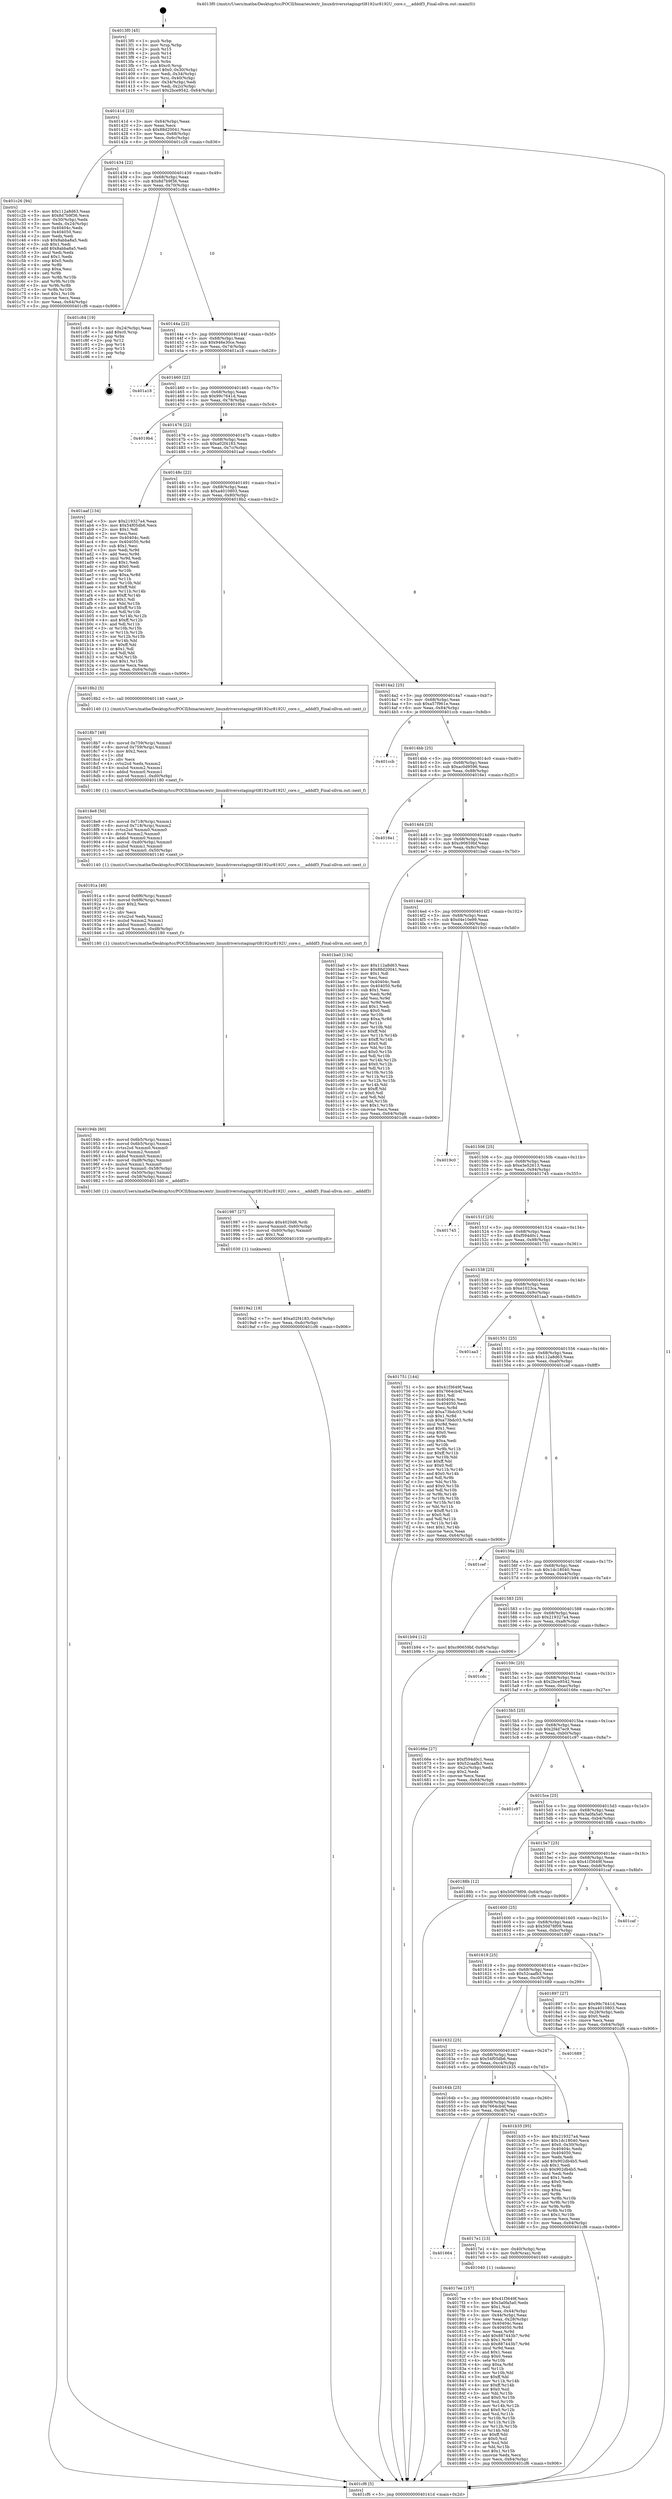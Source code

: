 digraph "0x4013f0" {
  label = "0x4013f0 (/mnt/c/Users/mathe/Desktop/tcc/POCII/binaries/extr_linuxdriversstagingrtl8192ur8192U_core.c___adddf3_Final-ollvm.out::main(0))"
  labelloc = "t"
  node[shape=record]

  Entry [label="",width=0.3,height=0.3,shape=circle,fillcolor=black,style=filled]
  "0x40141d" [label="{
     0x40141d [23]\l
     | [instrs]\l
     &nbsp;&nbsp;0x40141d \<+3\>: mov -0x64(%rbp),%eax\l
     &nbsp;&nbsp;0x401420 \<+2\>: mov %eax,%ecx\l
     &nbsp;&nbsp;0x401422 \<+6\>: sub $0x88d20041,%ecx\l
     &nbsp;&nbsp;0x401428 \<+3\>: mov %eax,-0x68(%rbp)\l
     &nbsp;&nbsp;0x40142b \<+3\>: mov %ecx,-0x6c(%rbp)\l
     &nbsp;&nbsp;0x40142e \<+6\>: je 0000000000401c26 \<main+0x836\>\l
  }"]
  "0x401c26" [label="{
     0x401c26 [94]\l
     | [instrs]\l
     &nbsp;&nbsp;0x401c26 \<+5\>: mov $0x112a8d63,%eax\l
     &nbsp;&nbsp;0x401c2b \<+5\>: mov $0x8d7b9f36,%ecx\l
     &nbsp;&nbsp;0x401c30 \<+3\>: mov -0x30(%rbp),%edx\l
     &nbsp;&nbsp;0x401c33 \<+3\>: mov %edx,-0x24(%rbp)\l
     &nbsp;&nbsp;0x401c36 \<+7\>: mov 0x40404c,%edx\l
     &nbsp;&nbsp;0x401c3d \<+7\>: mov 0x404050,%esi\l
     &nbsp;&nbsp;0x401c44 \<+2\>: mov %edx,%edi\l
     &nbsp;&nbsp;0x401c46 \<+6\>: sub $0x8abba8a5,%edi\l
     &nbsp;&nbsp;0x401c4c \<+3\>: sub $0x1,%edi\l
     &nbsp;&nbsp;0x401c4f \<+6\>: add $0x8abba8a5,%edi\l
     &nbsp;&nbsp;0x401c55 \<+3\>: imul %edi,%edx\l
     &nbsp;&nbsp;0x401c58 \<+3\>: and $0x1,%edx\l
     &nbsp;&nbsp;0x401c5b \<+3\>: cmp $0x0,%edx\l
     &nbsp;&nbsp;0x401c5e \<+4\>: sete %r8b\l
     &nbsp;&nbsp;0x401c62 \<+3\>: cmp $0xa,%esi\l
     &nbsp;&nbsp;0x401c65 \<+4\>: setl %r9b\l
     &nbsp;&nbsp;0x401c69 \<+3\>: mov %r8b,%r10b\l
     &nbsp;&nbsp;0x401c6c \<+3\>: and %r9b,%r10b\l
     &nbsp;&nbsp;0x401c6f \<+3\>: xor %r9b,%r8b\l
     &nbsp;&nbsp;0x401c72 \<+3\>: or %r8b,%r10b\l
     &nbsp;&nbsp;0x401c75 \<+4\>: test $0x1,%r10b\l
     &nbsp;&nbsp;0x401c79 \<+3\>: cmovne %ecx,%eax\l
     &nbsp;&nbsp;0x401c7c \<+3\>: mov %eax,-0x64(%rbp)\l
     &nbsp;&nbsp;0x401c7f \<+5\>: jmp 0000000000401cf6 \<main+0x906\>\l
  }"]
  "0x401434" [label="{
     0x401434 [22]\l
     | [instrs]\l
     &nbsp;&nbsp;0x401434 \<+5\>: jmp 0000000000401439 \<main+0x49\>\l
     &nbsp;&nbsp;0x401439 \<+3\>: mov -0x68(%rbp),%eax\l
     &nbsp;&nbsp;0x40143c \<+5\>: sub $0x8d7b9f36,%eax\l
     &nbsp;&nbsp;0x401441 \<+3\>: mov %eax,-0x70(%rbp)\l
     &nbsp;&nbsp;0x401444 \<+6\>: je 0000000000401c84 \<main+0x894\>\l
  }"]
  Exit [label="",width=0.3,height=0.3,shape=circle,fillcolor=black,style=filled,peripheries=2]
  "0x401c84" [label="{
     0x401c84 [19]\l
     | [instrs]\l
     &nbsp;&nbsp;0x401c84 \<+3\>: mov -0x24(%rbp),%eax\l
     &nbsp;&nbsp;0x401c87 \<+7\>: add $0xc0,%rsp\l
     &nbsp;&nbsp;0x401c8e \<+1\>: pop %rbx\l
     &nbsp;&nbsp;0x401c8f \<+2\>: pop %r12\l
     &nbsp;&nbsp;0x401c91 \<+2\>: pop %r14\l
     &nbsp;&nbsp;0x401c93 \<+2\>: pop %r15\l
     &nbsp;&nbsp;0x401c95 \<+1\>: pop %rbp\l
     &nbsp;&nbsp;0x401c96 \<+1\>: ret\l
  }"]
  "0x40144a" [label="{
     0x40144a [22]\l
     | [instrs]\l
     &nbsp;&nbsp;0x40144a \<+5\>: jmp 000000000040144f \<main+0x5f\>\l
     &nbsp;&nbsp;0x40144f \<+3\>: mov -0x68(%rbp),%eax\l
     &nbsp;&nbsp;0x401452 \<+5\>: sub $0x946e30ce,%eax\l
     &nbsp;&nbsp;0x401457 \<+3\>: mov %eax,-0x74(%rbp)\l
     &nbsp;&nbsp;0x40145a \<+6\>: je 0000000000401a18 \<main+0x628\>\l
  }"]
  "0x4019a2" [label="{
     0x4019a2 [18]\l
     | [instrs]\l
     &nbsp;&nbsp;0x4019a2 \<+7\>: movl $0xa02f4183,-0x64(%rbp)\l
     &nbsp;&nbsp;0x4019a9 \<+6\>: mov %eax,-0xdc(%rbp)\l
     &nbsp;&nbsp;0x4019af \<+5\>: jmp 0000000000401cf6 \<main+0x906\>\l
  }"]
  "0x401a18" [label="{
     0x401a18\l
  }", style=dashed]
  "0x401460" [label="{
     0x401460 [22]\l
     | [instrs]\l
     &nbsp;&nbsp;0x401460 \<+5\>: jmp 0000000000401465 \<main+0x75\>\l
     &nbsp;&nbsp;0x401465 \<+3\>: mov -0x68(%rbp),%eax\l
     &nbsp;&nbsp;0x401468 \<+5\>: sub $0x99c7641d,%eax\l
     &nbsp;&nbsp;0x40146d \<+3\>: mov %eax,-0x78(%rbp)\l
     &nbsp;&nbsp;0x401470 \<+6\>: je 00000000004019b4 \<main+0x5c4\>\l
  }"]
  "0x401987" [label="{
     0x401987 [27]\l
     | [instrs]\l
     &nbsp;&nbsp;0x401987 \<+10\>: movabs $0x4020d6,%rdi\l
     &nbsp;&nbsp;0x401991 \<+5\>: movsd %xmm0,-0x60(%rbp)\l
     &nbsp;&nbsp;0x401996 \<+5\>: movsd -0x60(%rbp),%xmm0\l
     &nbsp;&nbsp;0x40199b \<+2\>: mov $0x1,%al\l
     &nbsp;&nbsp;0x40199d \<+5\>: call 0000000000401030 \<printf@plt\>\l
     | [calls]\l
     &nbsp;&nbsp;0x401030 \{1\} (unknown)\l
  }"]
  "0x4019b4" [label="{
     0x4019b4\l
  }", style=dashed]
  "0x401476" [label="{
     0x401476 [22]\l
     | [instrs]\l
     &nbsp;&nbsp;0x401476 \<+5\>: jmp 000000000040147b \<main+0x8b\>\l
     &nbsp;&nbsp;0x40147b \<+3\>: mov -0x68(%rbp),%eax\l
     &nbsp;&nbsp;0x40147e \<+5\>: sub $0xa02f4183,%eax\l
     &nbsp;&nbsp;0x401483 \<+3\>: mov %eax,-0x7c(%rbp)\l
     &nbsp;&nbsp;0x401486 \<+6\>: je 0000000000401aaf \<main+0x6bf\>\l
  }"]
  "0x40194b" [label="{
     0x40194b [60]\l
     | [instrs]\l
     &nbsp;&nbsp;0x40194b \<+8\>: movsd 0x6b5(%rip),%xmm1\l
     &nbsp;&nbsp;0x401953 \<+8\>: movsd 0x6b5(%rip),%xmm2\l
     &nbsp;&nbsp;0x40195b \<+4\>: cvtss2sd %xmm0,%xmm0\l
     &nbsp;&nbsp;0x40195f \<+4\>: divsd %xmm2,%xmm0\l
     &nbsp;&nbsp;0x401963 \<+4\>: addsd %xmm0,%xmm1\l
     &nbsp;&nbsp;0x401967 \<+8\>: movsd -0xd8(%rbp),%xmm0\l
     &nbsp;&nbsp;0x40196f \<+4\>: mulsd %xmm1,%xmm0\l
     &nbsp;&nbsp;0x401973 \<+5\>: movsd %xmm0,-0x58(%rbp)\l
     &nbsp;&nbsp;0x401978 \<+5\>: movsd -0x50(%rbp),%xmm0\l
     &nbsp;&nbsp;0x40197d \<+5\>: movsd -0x58(%rbp),%xmm1\l
     &nbsp;&nbsp;0x401982 \<+5\>: call 00000000004013d0 \<__adddf3\>\l
     | [calls]\l
     &nbsp;&nbsp;0x4013d0 \{1\} (/mnt/c/Users/mathe/Desktop/tcc/POCII/binaries/extr_linuxdriversstagingrtl8192ur8192U_core.c___adddf3_Final-ollvm.out::__adddf3)\l
  }"]
  "0x401aaf" [label="{
     0x401aaf [134]\l
     | [instrs]\l
     &nbsp;&nbsp;0x401aaf \<+5\>: mov $0x219327a4,%eax\l
     &nbsp;&nbsp;0x401ab4 \<+5\>: mov $0x54f05db6,%ecx\l
     &nbsp;&nbsp;0x401ab9 \<+2\>: mov $0x1,%dl\l
     &nbsp;&nbsp;0x401abb \<+2\>: xor %esi,%esi\l
     &nbsp;&nbsp;0x401abd \<+7\>: mov 0x40404c,%edi\l
     &nbsp;&nbsp;0x401ac4 \<+8\>: mov 0x404050,%r8d\l
     &nbsp;&nbsp;0x401acc \<+3\>: sub $0x1,%esi\l
     &nbsp;&nbsp;0x401acf \<+3\>: mov %edi,%r9d\l
     &nbsp;&nbsp;0x401ad2 \<+3\>: add %esi,%r9d\l
     &nbsp;&nbsp;0x401ad5 \<+4\>: imul %r9d,%edi\l
     &nbsp;&nbsp;0x401ad9 \<+3\>: and $0x1,%edi\l
     &nbsp;&nbsp;0x401adc \<+3\>: cmp $0x0,%edi\l
     &nbsp;&nbsp;0x401adf \<+4\>: sete %r10b\l
     &nbsp;&nbsp;0x401ae3 \<+4\>: cmp $0xa,%r8d\l
     &nbsp;&nbsp;0x401ae7 \<+4\>: setl %r11b\l
     &nbsp;&nbsp;0x401aeb \<+3\>: mov %r10b,%bl\l
     &nbsp;&nbsp;0x401aee \<+3\>: xor $0xff,%bl\l
     &nbsp;&nbsp;0x401af1 \<+3\>: mov %r11b,%r14b\l
     &nbsp;&nbsp;0x401af4 \<+4\>: xor $0xff,%r14b\l
     &nbsp;&nbsp;0x401af8 \<+3\>: xor $0x1,%dl\l
     &nbsp;&nbsp;0x401afb \<+3\>: mov %bl,%r15b\l
     &nbsp;&nbsp;0x401afe \<+4\>: and $0xff,%r15b\l
     &nbsp;&nbsp;0x401b02 \<+3\>: and %dl,%r10b\l
     &nbsp;&nbsp;0x401b05 \<+3\>: mov %r14b,%r12b\l
     &nbsp;&nbsp;0x401b08 \<+4\>: and $0xff,%r12b\l
     &nbsp;&nbsp;0x401b0c \<+3\>: and %dl,%r11b\l
     &nbsp;&nbsp;0x401b0f \<+3\>: or %r10b,%r15b\l
     &nbsp;&nbsp;0x401b12 \<+3\>: or %r11b,%r12b\l
     &nbsp;&nbsp;0x401b15 \<+3\>: xor %r12b,%r15b\l
     &nbsp;&nbsp;0x401b18 \<+3\>: or %r14b,%bl\l
     &nbsp;&nbsp;0x401b1b \<+3\>: xor $0xff,%bl\l
     &nbsp;&nbsp;0x401b1e \<+3\>: or $0x1,%dl\l
     &nbsp;&nbsp;0x401b21 \<+2\>: and %dl,%bl\l
     &nbsp;&nbsp;0x401b23 \<+3\>: or %bl,%r15b\l
     &nbsp;&nbsp;0x401b26 \<+4\>: test $0x1,%r15b\l
     &nbsp;&nbsp;0x401b2a \<+3\>: cmovne %ecx,%eax\l
     &nbsp;&nbsp;0x401b2d \<+3\>: mov %eax,-0x64(%rbp)\l
     &nbsp;&nbsp;0x401b30 \<+5\>: jmp 0000000000401cf6 \<main+0x906\>\l
  }"]
  "0x40148c" [label="{
     0x40148c [22]\l
     | [instrs]\l
     &nbsp;&nbsp;0x40148c \<+5\>: jmp 0000000000401491 \<main+0xa1\>\l
     &nbsp;&nbsp;0x401491 \<+3\>: mov -0x68(%rbp),%eax\l
     &nbsp;&nbsp;0x401494 \<+5\>: sub $0xa4010803,%eax\l
     &nbsp;&nbsp;0x401499 \<+3\>: mov %eax,-0x80(%rbp)\l
     &nbsp;&nbsp;0x40149c \<+6\>: je 00000000004018b2 \<main+0x4c2\>\l
  }"]
  "0x40191a" [label="{
     0x40191a [49]\l
     | [instrs]\l
     &nbsp;&nbsp;0x40191a \<+8\>: movsd 0x6f6(%rip),%xmm0\l
     &nbsp;&nbsp;0x401922 \<+8\>: movsd 0x6f6(%rip),%xmm1\l
     &nbsp;&nbsp;0x40192a \<+5\>: mov $0x2,%ecx\l
     &nbsp;&nbsp;0x40192f \<+1\>: cltd\l
     &nbsp;&nbsp;0x401930 \<+2\>: idiv %ecx\l
     &nbsp;&nbsp;0x401932 \<+4\>: cvtsi2sd %edx,%xmm2\l
     &nbsp;&nbsp;0x401936 \<+4\>: mulsd %xmm2,%xmm1\l
     &nbsp;&nbsp;0x40193a \<+4\>: addsd %xmm0,%xmm1\l
     &nbsp;&nbsp;0x40193e \<+8\>: movsd %xmm1,-0xd8(%rbp)\l
     &nbsp;&nbsp;0x401946 \<+5\>: call 0000000000401180 \<next_f\>\l
     | [calls]\l
     &nbsp;&nbsp;0x401180 \{1\} (/mnt/c/Users/mathe/Desktop/tcc/POCII/binaries/extr_linuxdriversstagingrtl8192ur8192U_core.c___adddf3_Final-ollvm.out::next_f)\l
  }"]
  "0x4018b2" [label="{
     0x4018b2 [5]\l
     | [instrs]\l
     &nbsp;&nbsp;0x4018b2 \<+5\>: call 0000000000401140 \<next_i\>\l
     | [calls]\l
     &nbsp;&nbsp;0x401140 \{1\} (/mnt/c/Users/mathe/Desktop/tcc/POCII/binaries/extr_linuxdriversstagingrtl8192ur8192U_core.c___adddf3_Final-ollvm.out::next_i)\l
  }"]
  "0x4014a2" [label="{
     0x4014a2 [25]\l
     | [instrs]\l
     &nbsp;&nbsp;0x4014a2 \<+5\>: jmp 00000000004014a7 \<main+0xb7\>\l
     &nbsp;&nbsp;0x4014a7 \<+3\>: mov -0x68(%rbp),%eax\l
     &nbsp;&nbsp;0x4014aa \<+5\>: sub $0xa57f961e,%eax\l
     &nbsp;&nbsp;0x4014af \<+6\>: mov %eax,-0x84(%rbp)\l
     &nbsp;&nbsp;0x4014b5 \<+6\>: je 0000000000401ccb \<main+0x8db\>\l
  }"]
  "0x4018e8" [label="{
     0x4018e8 [50]\l
     | [instrs]\l
     &nbsp;&nbsp;0x4018e8 \<+8\>: movsd 0x718(%rip),%xmm1\l
     &nbsp;&nbsp;0x4018f0 \<+8\>: movsd 0x718(%rip),%xmm2\l
     &nbsp;&nbsp;0x4018f8 \<+4\>: cvtss2sd %xmm0,%xmm0\l
     &nbsp;&nbsp;0x4018fc \<+4\>: divsd %xmm2,%xmm0\l
     &nbsp;&nbsp;0x401900 \<+4\>: addsd %xmm0,%xmm1\l
     &nbsp;&nbsp;0x401904 \<+8\>: movsd -0xd0(%rbp),%xmm0\l
     &nbsp;&nbsp;0x40190c \<+4\>: mulsd %xmm1,%xmm0\l
     &nbsp;&nbsp;0x401910 \<+5\>: movsd %xmm0,-0x50(%rbp)\l
     &nbsp;&nbsp;0x401915 \<+5\>: call 0000000000401140 \<next_i\>\l
     | [calls]\l
     &nbsp;&nbsp;0x401140 \{1\} (/mnt/c/Users/mathe/Desktop/tcc/POCII/binaries/extr_linuxdriversstagingrtl8192ur8192U_core.c___adddf3_Final-ollvm.out::next_i)\l
  }"]
  "0x401ccb" [label="{
     0x401ccb\l
  }", style=dashed]
  "0x4014bb" [label="{
     0x4014bb [25]\l
     | [instrs]\l
     &nbsp;&nbsp;0x4014bb \<+5\>: jmp 00000000004014c0 \<main+0xd0\>\l
     &nbsp;&nbsp;0x4014c0 \<+3\>: mov -0x68(%rbp),%eax\l
     &nbsp;&nbsp;0x4014c3 \<+5\>: sub $0xac0d9596,%eax\l
     &nbsp;&nbsp;0x4014c8 \<+6\>: mov %eax,-0x88(%rbp)\l
     &nbsp;&nbsp;0x4014ce \<+6\>: je 00000000004016e1 \<main+0x2f1\>\l
  }"]
  "0x4018b7" [label="{
     0x4018b7 [49]\l
     | [instrs]\l
     &nbsp;&nbsp;0x4018b7 \<+8\>: movsd 0x759(%rip),%xmm0\l
     &nbsp;&nbsp;0x4018bf \<+8\>: movsd 0x759(%rip),%xmm1\l
     &nbsp;&nbsp;0x4018c7 \<+5\>: mov $0x2,%ecx\l
     &nbsp;&nbsp;0x4018cc \<+1\>: cltd\l
     &nbsp;&nbsp;0x4018cd \<+2\>: idiv %ecx\l
     &nbsp;&nbsp;0x4018cf \<+4\>: cvtsi2sd %edx,%xmm2\l
     &nbsp;&nbsp;0x4018d3 \<+4\>: mulsd %xmm2,%xmm1\l
     &nbsp;&nbsp;0x4018d7 \<+4\>: addsd %xmm0,%xmm1\l
     &nbsp;&nbsp;0x4018db \<+8\>: movsd %xmm1,-0xd0(%rbp)\l
     &nbsp;&nbsp;0x4018e3 \<+5\>: call 0000000000401180 \<next_f\>\l
     | [calls]\l
     &nbsp;&nbsp;0x401180 \{1\} (/mnt/c/Users/mathe/Desktop/tcc/POCII/binaries/extr_linuxdriversstagingrtl8192ur8192U_core.c___adddf3_Final-ollvm.out::next_f)\l
  }"]
  "0x4016e1" [label="{
     0x4016e1\l
  }", style=dashed]
  "0x4014d4" [label="{
     0x4014d4 [25]\l
     | [instrs]\l
     &nbsp;&nbsp;0x4014d4 \<+5\>: jmp 00000000004014d9 \<main+0xe9\>\l
     &nbsp;&nbsp;0x4014d9 \<+3\>: mov -0x68(%rbp),%eax\l
     &nbsp;&nbsp;0x4014dc \<+5\>: sub $0xc90659bf,%eax\l
     &nbsp;&nbsp;0x4014e1 \<+6\>: mov %eax,-0x8c(%rbp)\l
     &nbsp;&nbsp;0x4014e7 \<+6\>: je 0000000000401ba0 \<main+0x7b0\>\l
  }"]
  "0x4017ee" [label="{
     0x4017ee [157]\l
     | [instrs]\l
     &nbsp;&nbsp;0x4017ee \<+5\>: mov $0x41f3649f,%ecx\l
     &nbsp;&nbsp;0x4017f3 \<+5\>: mov $0x3a0fa5a0,%edx\l
     &nbsp;&nbsp;0x4017f8 \<+3\>: mov $0x1,%sil\l
     &nbsp;&nbsp;0x4017fb \<+3\>: mov %eax,-0x44(%rbp)\l
     &nbsp;&nbsp;0x4017fe \<+3\>: mov -0x44(%rbp),%eax\l
     &nbsp;&nbsp;0x401801 \<+3\>: mov %eax,-0x28(%rbp)\l
     &nbsp;&nbsp;0x401804 \<+7\>: mov 0x40404c,%eax\l
     &nbsp;&nbsp;0x40180b \<+8\>: mov 0x404050,%r8d\l
     &nbsp;&nbsp;0x401813 \<+3\>: mov %eax,%r9d\l
     &nbsp;&nbsp;0x401816 \<+7\>: add $0x887443b7,%r9d\l
     &nbsp;&nbsp;0x40181d \<+4\>: sub $0x1,%r9d\l
     &nbsp;&nbsp;0x401821 \<+7\>: sub $0x887443b7,%r9d\l
     &nbsp;&nbsp;0x401828 \<+4\>: imul %r9d,%eax\l
     &nbsp;&nbsp;0x40182c \<+3\>: and $0x1,%eax\l
     &nbsp;&nbsp;0x40182f \<+3\>: cmp $0x0,%eax\l
     &nbsp;&nbsp;0x401832 \<+4\>: sete %r10b\l
     &nbsp;&nbsp;0x401836 \<+4\>: cmp $0xa,%r8d\l
     &nbsp;&nbsp;0x40183a \<+4\>: setl %r11b\l
     &nbsp;&nbsp;0x40183e \<+3\>: mov %r10b,%bl\l
     &nbsp;&nbsp;0x401841 \<+3\>: xor $0xff,%bl\l
     &nbsp;&nbsp;0x401844 \<+3\>: mov %r11b,%r14b\l
     &nbsp;&nbsp;0x401847 \<+4\>: xor $0xff,%r14b\l
     &nbsp;&nbsp;0x40184b \<+4\>: xor $0x0,%sil\l
     &nbsp;&nbsp;0x40184f \<+3\>: mov %bl,%r15b\l
     &nbsp;&nbsp;0x401852 \<+4\>: and $0x0,%r15b\l
     &nbsp;&nbsp;0x401856 \<+3\>: and %sil,%r10b\l
     &nbsp;&nbsp;0x401859 \<+3\>: mov %r14b,%r12b\l
     &nbsp;&nbsp;0x40185c \<+4\>: and $0x0,%r12b\l
     &nbsp;&nbsp;0x401860 \<+3\>: and %sil,%r11b\l
     &nbsp;&nbsp;0x401863 \<+3\>: or %r10b,%r15b\l
     &nbsp;&nbsp;0x401866 \<+3\>: or %r11b,%r12b\l
     &nbsp;&nbsp;0x401869 \<+3\>: xor %r12b,%r15b\l
     &nbsp;&nbsp;0x40186c \<+3\>: or %r14b,%bl\l
     &nbsp;&nbsp;0x40186f \<+3\>: xor $0xff,%bl\l
     &nbsp;&nbsp;0x401872 \<+4\>: or $0x0,%sil\l
     &nbsp;&nbsp;0x401876 \<+3\>: and %sil,%bl\l
     &nbsp;&nbsp;0x401879 \<+3\>: or %bl,%r15b\l
     &nbsp;&nbsp;0x40187c \<+4\>: test $0x1,%r15b\l
     &nbsp;&nbsp;0x401880 \<+3\>: cmovne %edx,%ecx\l
     &nbsp;&nbsp;0x401883 \<+3\>: mov %ecx,-0x64(%rbp)\l
     &nbsp;&nbsp;0x401886 \<+5\>: jmp 0000000000401cf6 \<main+0x906\>\l
  }"]
  "0x401ba0" [label="{
     0x401ba0 [134]\l
     | [instrs]\l
     &nbsp;&nbsp;0x401ba0 \<+5\>: mov $0x112a8d63,%eax\l
     &nbsp;&nbsp;0x401ba5 \<+5\>: mov $0x88d20041,%ecx\l
     &nbsp;&nbsp;0x401baa \<+2\>: mov $0x1,%dl\l
     &nbsp;&nbsp;0x401bac \<+2\>: xor %esi,%esi\l
     &nbsp;&nbsp;0x401bae \<+7\>: mov 0x40404c,%edi\l
     &nbsp;&nbsp;0x401bb5 \<+8\>: mov 0x404050,%r8d\l
     &nbsp;&nbsp;0x401bbd \<+3\>: sub $0x1,%esi\l
     &nbsp;&nbsp;0x401bc0 \<+3\>: mov %edi,%r9d\l
     &nbsp;&nbsp;0x401bc3 \<+3\>: add %esi,%r9d\l
     &nbsp;&nbsp;0x401bc6 \<+4\>: imul %r9d,%edi\l
     &nbsp;&nbsp;0x401bca \<+3\>: and $0x1,%edi\l
     &nbsp;&nbsp;0x401bcd \<+3\>: cmp $0x0,%edi\l
     &nbsp;&nbsp;0x401bd0 \<+4\>: sete %r10b\l
     &nbsp;&nbsp;0x401bd4 \<+4\>: cmp $0xa,%r8d\l
     &nbsp;&nbsp;0x401bd8 \<+4\>: setl %r11b\l
     &nbsp;&nbsp;0x401bdc \<+3\>: mov %r10b,%bl\l
     &nbsp;&nbsp;0x401bdf \<+3\>: xor $0xff,%bl\l
     &nbsp;&nbsp;0x401be2 \<+3\>: mov %r11b,%r14b\l
     &nbsp;&nbsp;0x401be5 \<+4\>: xor $0xff,%r14b\l
     &nbsp;&nbsp;0x401be9 \<+3\>: xor $0x0,%dl\l
     &nbsp;&nbsp;0x401bec \<+3\>: mov %bl,%r15b\l
     &nbsp;&nbsp;0x401bef \<+4\>: and $0x0,%r15b\l
     &nbsp;&nbsp;0x401bf3 \<+3\>: and %dl,%r10b\l
     &nbsp;&nbsp;0x401bf6 \<+3\>: mov %r14b,%r12b\l
     &nbsp;&nbsp;0x401bf9 \<+4\>: and $0x0,%r12b\l
     &nbsp;&nbsp;0x401bfd \<+3\>: and %dl,%r11b\l
     &nbsp;&nbsp;0x401c00 \<+3\>: or %r10b,%r15b\l
     &nbsp;&nbsp;0x401c03 \<+3\>: or %r11b,%r12b\l
     &nbsp;&nbsp;0x401c06 \<+3\>: xor %r12b,%r15b\l
     &nbsp;&nbsp;0x401c09 \<+3\>: or %r14b,%bl\l
     &nbsp;&nbsp;0x401c0c \<+3\>: xor $0xff,%bl\l
     &nbsp;&nbsp;0x401c0f \<+3\>: or $0x0,%dl\l
     &nbsp;&nbsp;0x401c12 \<+2\>: and %dl,%bl\l
     &nbsp;&nbsp;0x401c14 \<+3\>: or %bl,%r15b\l
     &nbsp;&nbsp;0x401c17 \<+4\>: test $0x1,%r15b\l
     &nbsp;&nbsp;0x401c1b \<+3\>: cmovne %ecx,%eax\l
     &nbsp;&nbsp;0x401c1e \<+3\>: mov %eax,-0x64(%rbp)\l
     &nbsp;&nbsp;0x401c21 \<+5\>: jmp 0000000000401cf6 \<main+0x906\>\l
  }"]
  "0x4014ed" [label="{
     0x4014ed [25]\l
     | [instrs]\l
     &nbsp;&nbsp;0x4014ed \<+5\>: jmp 00000000004014f2 \<main+0x102\>\l
     &nbsp;&nbsp;0x4014f2 \<+3\>: mov -0x68(%rbp),%eax\l
     &nbsp;&nbsp;0x4014f5 \<+5\>: sub $0xd4e10e99,%eax\l
     &nbsp;&nbsp;0x4014fa \<+6\>: mov %eax,-0x90(%rbp)\l
     &nbsp;&nbsp;0x401500 \<+6\>: je 00000000004019c0 \<main+0x5d0\>\l
  }"]
  "0x401664" [label="{
     0x401664\l
  }", style=dashed]
  "0x4019c0" [label="{
     0x4019c0\l
  }", style=dashed]
  "0x401506" [label="{
     0x401506 [25]\l
     | [instrs]\l
     &nbsp;&nbsp;0x401506 \<+5\>: jmp 000000000040150b \<main+0x11b\>\l
     &nbsp;&nbsp;0x40150b \<+3\>: mov -0x68(%rbp),%eax\l
     &nbsp;&nbsp;0x40150e \<+5\>: sub $0xe3e52613,%eax\l
     &nbsp;&nbsp;0x401513 \<+6\>: mov %eax,-0x94(%rbp)\l
     &nbsp;&nbsp;0x401519 \<+6\>: je 0000000000401745 \<main+0x355\>\l
  }"]
  "0x4017e1" [label="{
     0x4017e1 [13]\l
     | [instrs]\l
     &nbsp;&nbsp;0x4017e1 \<+4\>: mov -0x40(%rbp),%rax\l
     &nbsp;&nbsp;0x4017e5 \<+4\>: mov 0x8(%rax),%rdi\l
     &nbsp;&nbsp;0x4017e9 \<+5\>: call 0000000000401040 \<atoi@plt\>\l
     | [calls]\l
     &nbsp;&nbsp;0x401040 \{1\} (unknown)\l
  }"]
  "0x401745" [label="{
     0x401745\l
  }", style=dashed]
  "0x40151f" [label="{
     0x40151f [25]\l
     | [instrs]\l
     &nbsp;&nbsp;0x40151f \<+5\>: jmp 0000000000401524 \<main+0x134\>\l
     &nbsp;&nbsp;0x401524 \<+3\>: mov -0x68(%rbp),%eax\l
     &nbsp;&nbsp;0x401527 \<+5\>: sub $0xf594d0c1,%eax\l
     &nbsp;&nbsp;0x40152c \<+6\>: mov %eax,-0x98(%rbp)\l
     &nbsp;&nbsp;0x401532 \<+6\>: je 0000000000401751 \<main+0x361\>\l
  }"]
  "0x40164b" [label="{
     0x40164b [25]\l
     | [instrs]\l
     &nbsp;&nbsp;0x40164b \<+5\>: jmp 0000000000401650 \<main+0x260\>\l
     &nbsp;&nbsp;0x401650 \<+3\>: mov -0x68(%rbp),%eax\l
     &nbsp;&nbsp;0x401653 \<+5\>: sub $0x7664cb4f,%eax\l
     &nbsp;&nbsp;0x401658 \<+6\>: mov %eax,-0xc8(%rbp)\l
     &nbsp;&nbsp;0x40165e \<+6\>: je 00000000004017e1 \<main+0x3f1\>\l
  }"]
  "0x401751" [label="{
     0x401751 [144]\l
     | [instrs]\l
     &nbsp;&nbsp;0x401751 \<+5\>: mov $0x41f3649f,%eax\l
     &nbsp;&nbsp;0x401756 \<+5\>: mov $0x7664cb4f,%ecx\l
     &nbsp;&nbsp;0x40175b \<+2\>: mov $0x1,%dl\l
     &nbsp;&nbsp;0x40175d \<+7\>: mov 0x40404c,%esi\l
     &nbsp;&nbsp;0x401764 \<+7\>: mov 0x404050,%edi\l
     &nbsp;&nbsp;0x40176b \<+3\>: mov %esi,%r8d\l
     &nbsp;&nbsp;0x40176e \<+7\>: add $0xa73bdc03,%r8d\l
     &nbsp;&nbsp;0x401775 \<+4\>: sub $0x1,%r8d\l
     &nbsp;&nbsp;0x401779 \<+7\>: sub $0xa73bdc03,%r8d\l
     &nbsp;&nbsp;0x401780 \<+4\>: imul %r8d,%esi\l
     &nbsp;&nbsp;0x401784 \<+3\>: and $0x1,%esi\l
     &nbsp;&nbsp;0x401787 \<+3\>: cmp $0x0,%esi\l
     &nbsp;&nbsp;0x40178a \<+4\>: sete %r9b\l
     &nbsp;&nbsp;0x40178e \<+3\>: cmp $0xa,%edi\l
     &nbsp;&nbsp;0x401791 \<+4\>: setl %r10b\l
     &nbsp;&nbsp;0x401795 \<+3\>: mov %r9b,%r11b\l
     &nbsp;&nbsp;0x401798 \<+4\>: xor $0xff,%r11b\l
     &nbsp;&nbsp;0x40179c \<+3\>: mov %r10b,%bl\l
     &nbsp;&nbsp;0x40179f \<+3\>: xor $0xff,%bl\l
     &nbsp;&nbsp;0x4017a2 \<+3\>: xor $0x0,%dl\l
     &nbsp;&nbsp;0x4017a5 \<+3\>: mov %r11b,%r14b\l
     &nbsp;&nbsp;0x4017a8 \<+4\>: and $0x0,%r14b\l
     &nbsp;&nbsp;0x4017ac \<+3\>: and %dl,%r9b\l
     &nbsp;&nbsp;0x4017af \<+3\>: mov %bl,%r15b\l
     &nbsp;&nbsp;0x4017b2 \<+4\>: and $0x0,%r15b\l
     &nbsp;&nbsp;0x4017b6 \<+3\>: and %dl,%r10b\l
     &nbsp;&nbsp;0x4017b9 \<+3\>: or %r9b,%r14b\l
     &nbsp;&nbsp;0x4017bc \<+3\>: or %r10b,%r15b\l
     &nbsp;&nbsp;0x4017bf \<+3\>: xor %r15b,%r14b\l
     &nbsp;&nbsp;0x4017c2 \<+3\>: or %bl,%r11b\l
     &nbsp;&nbsp;0x4017c5 \<+4\>: xor $0xff,%r11b\l
     &nbsp;&nbsp;0x4017c9 \<+3\>: or $0x0,%dl\l
     &nbsp;&nbsp;0x4017cc \<+3\>: and %dl,%r11b\l
     &nbsp;&nbsp;0x4017cf \<+3\>: or %r11b,%r14b\l
     &nbsp;&nbsp;0x4017d2 \<+4\>: test $0x1,%r14b\l
     &nbsp;&nbsp;0x4017d6 \<+3\>: cmovne %ecx,%eax\l
     &nbsp;&nbsp;0x4017d9 \<+3\>: mov %eax,-0x64(%rbp)\l
     &nbsp;&nbsp;0x4017dc \<+5\>: jmp 0000000000401cf6 \<main+0x906\>\l
  }"]
  "0x401538" [label="{
     0x401538 [25]\l
     | [instrs]\l
     &nbsp;&nbsp;0x401538 \<+5\>: jmp 000000000040153d \<main+0x14d\>\l
     &nbsp;&nbsp;0x40153d \<+3\>: mov -0x68(%rbp),%eax\l
     &nbsp;&nbsp;0x401540 \<+5\>: sub $0xe1023ca,%eax\l
     &nbsp;&nbsp;0x401545 \<+6\>: mov %eax,-0x9c(%rbp)\l
     &nbsp;&nbsp;0x40154b \<+6\>: je 0000000000401aa3 \<main+0x6b3\>\l
  }"]
  "0x401b35" [label="{
     0x401b35 [95]\l
     | [instrs]\l
     &nbsp;&nbsp;0x401b35 \<+5\>: mov $0x219327a4,%eax\l
     &nbsp;&nbsp;0x401b3a \<+5\>: mov $0x1dc18040,%ecx\l
     &nbsp;&nbsp;0x401b3f \<+7\>: movl $0x0,-0x30(%rbp)\l
     &nbsp;&nbsp;0x401b46 \<+7\>: mov 0x40404c,%edx\l
     &nbsp;&nbsp;0x401b4d \<+7\>: mov 0x404050,%esi\l
     &nbsp;&nbsp;0x401b54 \<+2\>: mov %edx,%edi\l
     &nbsp;&nbsp;0x401b56 \<+6\>: add $0x902db4b5,%edi\l
     &nbsp;&nbsp;0x401b5c \<+3\>: sub $0x1,%edi\l
     &nbsp;&nbsp;0x401b5f \<+6\>: sub $0x902db4b5,%edi\l
     &nbsp;&nbsp;0x401b65 \<+3\>: imul %edi,%edx\l
     &nbsp;&nbsp;0x401b68 \<+3\>: and $0x1,%edx\l
     &nbsp;&nbsp;0x401b6b \<+3\>: cmp $0x0,%edx\l
     &nbsp;&nbsp;0x401b6e \<+4\>: sete %r8b\l
     &nbsp;&nbsp;0x401b72 \<+3\>: cmp $0xa,%esi\l
     &nbsp;&nbsp;0x401b75 \<+4\>: setl %r9b\l
     &nbsp;&nbsp;0x401b79 \<+3\>: mov %r8b,%r10b\l
     &nbsp;&nbsp;0x401b7c \<+3\>: and %r9b,%r10b\l
     &nbsp;&nbsp;0x401b7f \<+3\>: xor %r9b,%r8b\l
     &nbsp;&nbsp;0x401b82 \<+3\>: or %r8b,%r10b\l
     &nbsp;&nbsp;0x401b85 \<+4\>: test $0x1,%r10b\l
     &nbsp;&nbsp;0x401b89 \<+3\>: cmovne %ecx,%eax\l
     &nbsp;&nbsp;0x401b8c \<+3\>: mov %eax,-0x64(%rbp)\l
     &nbsp;&nbsp;0x401b8f \<+5\>: jmp 0000000000401cf6 \<main+0x906\>\l
  }"]
  "0x401aa3" [label="{
     0x401aa3\l
  }", style=dashed]
  "0x401551" [label="{
     0x401551 [25]\l
     | [instrs]\l
     &nbsp;&nbsp;0x401551 \<+5\>: jmp 0000000000401556 \<main+0x166\>\l
     &nbsp;&nbsp;0x401556 \<+3\>: mov -0x68(%rbp),%eax\l
     &nbsp;&nbsp;0x401559 \<+5\>: sub $0x112a8d63,%eax\l
     &nbsp;&nbsp;0x40155e \<+6\>: mov %eax,-0xa0(%rbp)\l
     &nbsp;&nbsp;0x401564 \<+6\>: je 0000000000401cef \<main+0x8ff\>\l
  }"]
  "0x401632" [label="{
     0x401632 [25]\l
     | [instrs]\l
     &nbsp;&nbsp;0x401632 \<+5\>: jmp 0000000000401637 \<main+0x247\>\l
     &nbsp;&nbsp;0x401637 \<+3\>: mov -0x68(%rbp),%eax\l
     &nbsp;&nbsp;0x40163a \<+5\>: sub $0x54f05db6,%eax\l
     &nbsp;&nbsp;0x40163f \<+6\>: mov %eax,-0xc4(%rbp)\l
     &nbsp;&nbsp;0x401645 \<+6\>: je 0000000000401b35 \<main+0x745\>\l
  }"]
  "0x401cef" [label="{
     0x401cef\l
  }", style=dashed]
  "0x40156a" [label="{
     0x40156a [25]\l
     | [instrs]\l
     &nbsp;&nbsp;0x40156a \<+5\>: jmp 000000000040156f \<main+0x17f\>\l
     &nbsp;&nbsp;0x40156f \<+3\>: mov -0x68(%rbp),%eax\l
     &nbsp;&nbsp;0x401572 \<+5\>: sub $0x1dc18040,%eax\l
     &nbsp;&nbsp;0x401577 \<+6\>: mov %eax,-0xa4(%rbp)\l
     &nbsp;&nbsp;0x40157d \<+6\>: je 0000000000401b94 \<main+0x7a4\>\l
  }"]
  "0x401689" [label="{
     0x401689\l
  }", style=dashed]
  "0x401b94" [label="{
     0x401b94 [12]\l
     | [instrs]\l
     &nbsp;&nbsp;0x401b94 \<+7\>: movl $0xc90659bf,-0x64(%rbp)\l
     &nbsp;&nbsp;0x401b9b \<+5\>: jmp 0000000000401cf6 \<main+0x906\>\l
  }"]
  "0x401583" [label="{
     0x401583 [25]\l
     | [instrs]\l
     &nbsp;&nbsp;0x401583 \<+5\>: jmp 0000000000401588 \<main+0x198\>\l
     &nbsp;&nbsp;0x401588 \<+3\>: mov -0x68(%rbp),%eax\l
     &nbsp;&nbsp;0x40158b \<+5\>: sub $0x219327a4,%eax\l
     &nbsp;&nbsp;0x401590 \<+6\>: mov %eax,-0xa8(%rbp)\l
     &nbsp;&nbsp;0x401596 \<+6\>: je 0000000000401cdc \<main+0x8ec\>\l
  }"]
  "0x401619" [label="{
     0x401619 [25]\l
     | [instrs]\l
     &nbsp;&nbsp;0x401619 \<+5\>: jmp 000000000040161e \<main+0x22e\>\l
     &nbsp;&nbsp;0x40161e \<+3\>: mov -0x68(%rbp),%eax\l
     &nbsp;&nbsp;0x401621 \<+5\>: sub $0x52caafb3,%eax\l
     &nbsp;&nbsp;0x401626 \<+6\>: mov %eax,-0xc0(%rbp)\l
     &nbsp;&nbsp;0x40162c \<+6\>: je 0000000000401689 \<main+0x299\>\l
  }"]
  "0x401cdc" [label="{
     0x401cdc\l
  }", style=dashed]
  "0x40159c" [label="{
     0x40159c [25]\l
     | [instrs]\l
     &nbsp;&nbsp;0x40159c \<+5\>: jmp 00000000004015a1 \<main+0x1b1\>\l
     &nbsp;&nbsp;0x4015a1 \<+3\>: mov -0x68(%rbp),%eax\l
     &nbsp;&nbsp;0x4015a4 \<+5\>: sub $0x2bce9542,%eax\l
     &nbsp;&nbsp;0x4015a9 \<+6\>: mov %eax,-0xac(%rbp)\l
     &nbsp;&nbsp;0x4015af \<+6\>: je 000000000040166e \<main+0x27e\>\l
  }"]
  "0x401897" [label="{
     0x401897 [27]\l
     | [instrs]\l
     &nbsp;&nbsp;0x401897 \<+5\>: mov $0x99c7641d,%eax\l
     &nbsp;&nbsp;0x40189c \<+5\>: mov $0xa4010803,%ecx\l
     &nbsp;&nbsp;0x4018a1 \<+3\>: mov -0x28(%rbp),%edx\l
     &nbsp;&nbsp;0x4018a4 \<+3\>: cmp $0x0,%edx\l
     &nbsp;&nbsp;0x4018a7 \<+3\>: cmove %ecx,%eax\l
     &nbsp;&nbsp;0x4018aa \<+3\>: mov %eax,-0x64(%rbp)\l
     &nbsp;&nbsp;0x4018ad \<+5\>: jmp 0000000000401cf6 \<main+0x906\>\l
  }"]
  "0x40166e" [label="{
     0x40166e [27]\l
     | [instrs]\l
     &nbsp;&nbsp;0x40166e \<+5\>: mov $0xf594d0c1,%eax\l
     &nbsp;&nbsp;0x401673 \<+5\>: mov $0x52caafb3,%ecx\l
     &nbsp;&nbsp;0x401678 \<+3\>: mov -0x2c(%rbp),%edx\l
     &nbsp;&nbsp;0x40167b \<+3\>: cmp $0x2,%edx\l
     &nbsp;&nbsp;0x40167e \<+3\>: cmovne %ecx,%eax\l
     &nbsp;&nbsp;0x401681 \<+3\>: mov %eax,-0x64(%rbp)\l
     &nbsp;&nbsp;0x401684 \<+5\>: jmp 0000000000401cf6 \<main+0x906\>\l
  }"]
  "0x4015b5" [label="{
     0x4015b5 [25]\l
     | [instrs]\l
     &nbsp;&nbsp;0x4015b5 \<+5\>: jmp 00000000004015ba \<main+0x1ca\>\l
     &nbsp;&nbsp;0x4015ba \<+3\>: mov -0x68(%rbp),%eax\l
     &nbsp;&nbsp;0x4015bd \<+5\>: sub $0x2f4d7ec9,%eax\l
     &nbsp;&nbsp;0x4015c2 \<+6\>: mov %eax,-0xb0(%rbp)\l
     &nbsp;&nbsp;0x4015c8 \<+6\>: je 0000000000401c97 \<main+0x8a7\>\l
  }"]
  "0x401cf6" [label="{
     0x401cf6 [5]\l
     | [instrs]\l
     &nbsp;&nbsp;0x401cf6 \<+5\>: jmp 000000000040141d \<main+0x2d\>\l
  }"]
  "0x4013f0" [label="{
     0x4013f0 [45]\l
     | [instrs]\l
     &nbsp;&nbsp;0x4013f0 \<+1\>: push %rbp\l
     &nbsp;&nbsp;0x4013f1 \<+3\>: mov %rsp,%rbp\l
     &nbsp;&nbsp;0x4013f4 \<+2\>: push %r15\l
     &nbsp;&nbsp;0x4013f6 \<+2\>: push %r14\l
     &nbsp;&nbsp;0x4013f8 \<+2\>: push %r12\l
     &nbsp;&nbsp;0x4013fa \<+1\>: push %rbx\l
     &nbsp;&nbsp;0x4013fb \<+7\>: sub $0xc0,%rsp\l
     &nbsp;&nbsp;0x401402 \<+7\>: movl $0x0,-0x30(%rbp)\l
     &nbsp;&nbsp;0x401409 \<+3\>: mov %edi,-0x34(%rbp)\l
     &nbsp;&nbsp;0x40140c \<+4\>: mov %rsi,-0x40(%rbp)\l
     &nbsp;&nbsp;0x401410 \<+3\>: mov -0x34(%rbp),%edi\l
     &nbsp;&nbsp;0x401413 \<+3\>: mov %edi,-0x2c(%rbp)\l
     &nbsp;&nbsp;0x401416 \<+7\>: movl $0x2bce9542,-0x64(%rbp)\l
  }"]
  "0x401600" [label="{
     0x401600 [25]\l
     | [instrs]\l
     &nbsp;&nbsp;0x401600 \<+5\>: jmp 0000000000401605 \<main+0x215\>\l
     &nbsp;&nbsp;0x401605 \<+3\>: mov -0x68(%rbp),%eax\l
     &nbsp;&nbsp;0x401608 \<+5\>: sub $0x50d78f09,%eax\l
     &nbsp;&nbsp;0x40160d \<+6\>: mov %eax,-0xbc(%rbp)\l
     &nbsp;&nbsp;0x401613 \<+6\>: je 0000000000401897 \<main+0x4a7\>\l
  }"]
  "0x401c97" [label="{
     0x401c97\l
  }", style=dashed]
  "0x4015ce" [label="{
     0x4015ce [25]\l
     | [instrs]\l
     &nbsp;&nbsp;0x4015ce \<+5\>: jmp 00000000004015d3 \<main+0x1e3\>\l
     &nbsp;&nbsp;0x4015d3 \<+3\>: mov -0x68(%rbp),%eax\l
     &nbsp;&nbsp;0x4015d6 \<+5\>: sub $0x3a0fa5a0,%eax\l
     &nbsp;&nbsp;0x4015db \<+6\>: mov %eax,-0xb4(%rbp)\l
     &nbsp;&nbsp;0x4015e1 \<+6\>: je 000000000040188b \<main+0x49b\>\l
  }"]
  "0x401caf" [label="{
     0x401caf\l
  }", style=dashed]
  "0x40188b" [label="{
     0x40188b [12]\l
     | [instrs]\l
     &nbsp;&nbsp;0x40188b \<+7\>: movl $0x50d78f09,-0x64(%rbp)\l
     &nbsp;&nbsp;0x401892 \<+5\>: jmp 0000000000401cf6 \<main+0x906\>\l
  }"]
  "0x4015e7" [label="{
     0x4015e7 [25]\l
     | [instrs]\l
     &nbsp;&nbsp;0x4015e7 \<+5\>: jmp 00000000004015ec \<main+0x1fc\>\l
     &nbsp;&nbsp;0x4015ec \<+3\>: mov -0x68(%rbp),%eax\l
     &nbsp;&nbsp;0x4015ef \<+5\>: sub $0x41f3649f,%eax\l
     &nbsp;&nbsp;0x4015f4 \<+6\>: mov %eax,-0xb8(%rbp)\l
     &nbsp;&nbsp;0x4015fa \<+6\>: je 0000000000401caf \<main+0x8bf\>\l
  }"]
  Entry -> "0x4013f0" [label=" 1"]
  "0x40141d" -> "0x401c26" [label=" 1"]
  "0x40141d" -> "0x401434" [label=" 11"]
  "0x401c84" -> Exit [label=" 1"]
  "0x401434" -> "0x401c84" [label=" 1"]
  "0x401434" -> "0x40144a" [label=" 10"]
  "0x401c26" -> "0x401cf6" [label=" 1"]
  "0x40144a" -> "0x401a18" [label=" 0"]
  "0x40144a" -> "0x401460" [label=" 10"]
  "0x401ba0" -> "0x401cf6" [label=" 1"]
  "0x401460" -> "0x4019b4" [label=" 0"]
  "0x401460" -> "0x401476" [label=" 10"]
  "0x401b94" -> "0x401cf6" [label=" 1"]
  "0x401476" -> "0x401aaf" [label=" 1"]
  "0x401476" -> "0x40148c" [label=" 9"]
  "0x401b35" -> "0x401cf6" [label=" 1"]
  "0x40148c" -> "0x4018b2" [label=" 1"]
  "0x40148c" -> "0x4014a2" [label=" 8"]
  "0x401aaf" -> "0x401cf6" [label=" 1"]
  "0x4014a2" -> "0x401ccb" [label=" 0"]
  "0x4014a2" -> "0x4014bb" [label=" 8"]
  "0x4019a2" -> "0x401cf6" [label=" 1"]
  "0x4014bb" -> "0x4016e1" [label=" 0"]
  "0x4014bb" -> "0x4014d4" [label=" 8"]
  "0x401987" -> "0x4019a2" [label=" 1"]
  "0x4014d4" -> "0x401ba0" [label=" 1"]
  "0x4014d4" -> "0x4014ed" [label=" 7"]
  "0x40194b" -> "0x401987" [label=" 1"]
  "0x4014ed" -> "0x4019c0" [label=" 0"]
  "0x4014ed" -> "0x401506" [label=" 7"]
  "0x40191a" -> "0x40194b" [label=" 1"]
  "0x401506" -> "0x401745" [label=" 0"]
  "0x401506" -> "0x40151f" [label=" 7"]
  "0x4018e8" -> "0x40191a" [label=" 1"]
  "0x40151f" -> "0x401751" [label=" 1"]
  "0x40151f" -> "0x401538" [label=" 6"]
  "0x4018b2" -> "0x4018b7" [label=" 1"]
  "0x401538" -> "0x401aa3" [label=" 0"]
  "0x401538" -> "0x401551" [label=" 6"]
  "0x401897" -> "0x401cf6" [label=" 1"]
  "0x401551" -> "0x401cef" [label=" 0"]
  "0x401551" -> "0x40156a" [label=" 6"]
  "0x4017ee" -> "0x401cf6" [label=" 1"]
  "0x40156a" -> "0x401b94" [label=" 1"]
  "0x40156a" -> "0x401583" [label=" 5"]
  "0x4017e1" -> "0x4017ee" [label=" 1"]
  "0x401583" -> "0x401cdc" [label=" 0"]
  "0x401583" -> "0x40159c" [label=" 5"]
  "0x40164b" -> "0x4017e1" [label=" 1"]
  "0x40159c" -> "0x40166e" [label=" 1"]
  "0x40159c" -> "0x4015b5" [label=" 4"]
  "0x40166e" -> "0x401cf6" [label=" 1"]
  "0x4013f0" -> "0x40141d" [label=" 1"]
  "0x401cf6" -> "0x40141d" [label=" 11"]
  "0x401751" -> "0x401cf6" [label=" 1"]
  "0x4018b7" -> "0x4018e8" [label=" 1"]
  "0x4015b5" -> "0x401c97" [label=" 0"]
  "0x4015b5" -> "0x4015ce" [label=" 4"]
  "0x401632" -> "0x401b35" [label=" 1"]
  "0x4015ce" -> "0x40188b" [label=" 1"]
  "0x4015ce" -> "0x4015e7" [label=" 3"]
  "0x40188b" -> "0x401cf6" [label=" 1"]
  "0x4015e7" -> "0x401caf" [label=" 0"]
  "0x4015e7" -> "0x401600" [label=" 3"]
  "0x401632" -> "0x40164b" [label=" 1"]
  "0x401600" -> "0x401897" [label=" 1"]
  "0x401600" -> "0x401619" [label=" 2"]
  "0x40164b" -> "0x401664" [label=" 0"]
  "0x401619" -> "0x401689" [label=" 0"]
  "0x401619" -> "0x401632" [label=" 2"]
}
